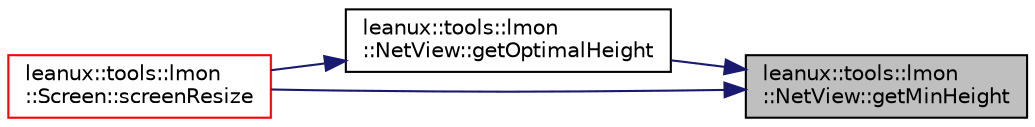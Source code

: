 digraph "leanux::tools::lmon::NetView::getMinHeight"
{
 // LATEX_PDF_SIZE
  bgcolor="transparent";
  edge [fontname="Helvetica",fontsize="10",labelfontname="Helvetica",labelfontsize="10"];
  node [fontname="Helvetica",fontsize="10",shape=record];
  rankdir="RL";
  Node1 [label="leanux::tools::lmon\l::NetView::getMinHeight",height=0.2,width=0.4,color="black", fillcolor="grey75", style="filled", fontcolor="black",tooltip="Get the minimal height for the NetView."];
  Node1 -> Node2 [dir="back",color="midnightblue",fontsize="10",style="solid",fontname="Helvetica"];
  Node2 [label="leanux::tools::lmon\l::NetView::getOptimalHeight",height=0.2,width=0.4,color="black",URL="$classleanux_1_1tools_1_1lmon_1_1NetView.html#a90d83dccb33390f86d92374070075b29",tooltip="provide the optimal height for the NetView,"];
  Node2 -> Node3 [dir="back",color="midnightblue",fontsize="10",style="solid",fontname="Helvetica"];
  Node3 [label="leanux::tools::lmon\l::Screen::screenResize",height=0.2,width=0.4,color="red",URL="$classleanux_1_1tools_1_1lmon_1_1Screen.html#abcaa706fe703bbf453808220fcaf8263",tooltip="Recalculate the window sizes."];
  Node1 -> Node3 [dir="back",color="midnightblue",fontsize="10",style="solid",fontname="Helvetica"];
}
